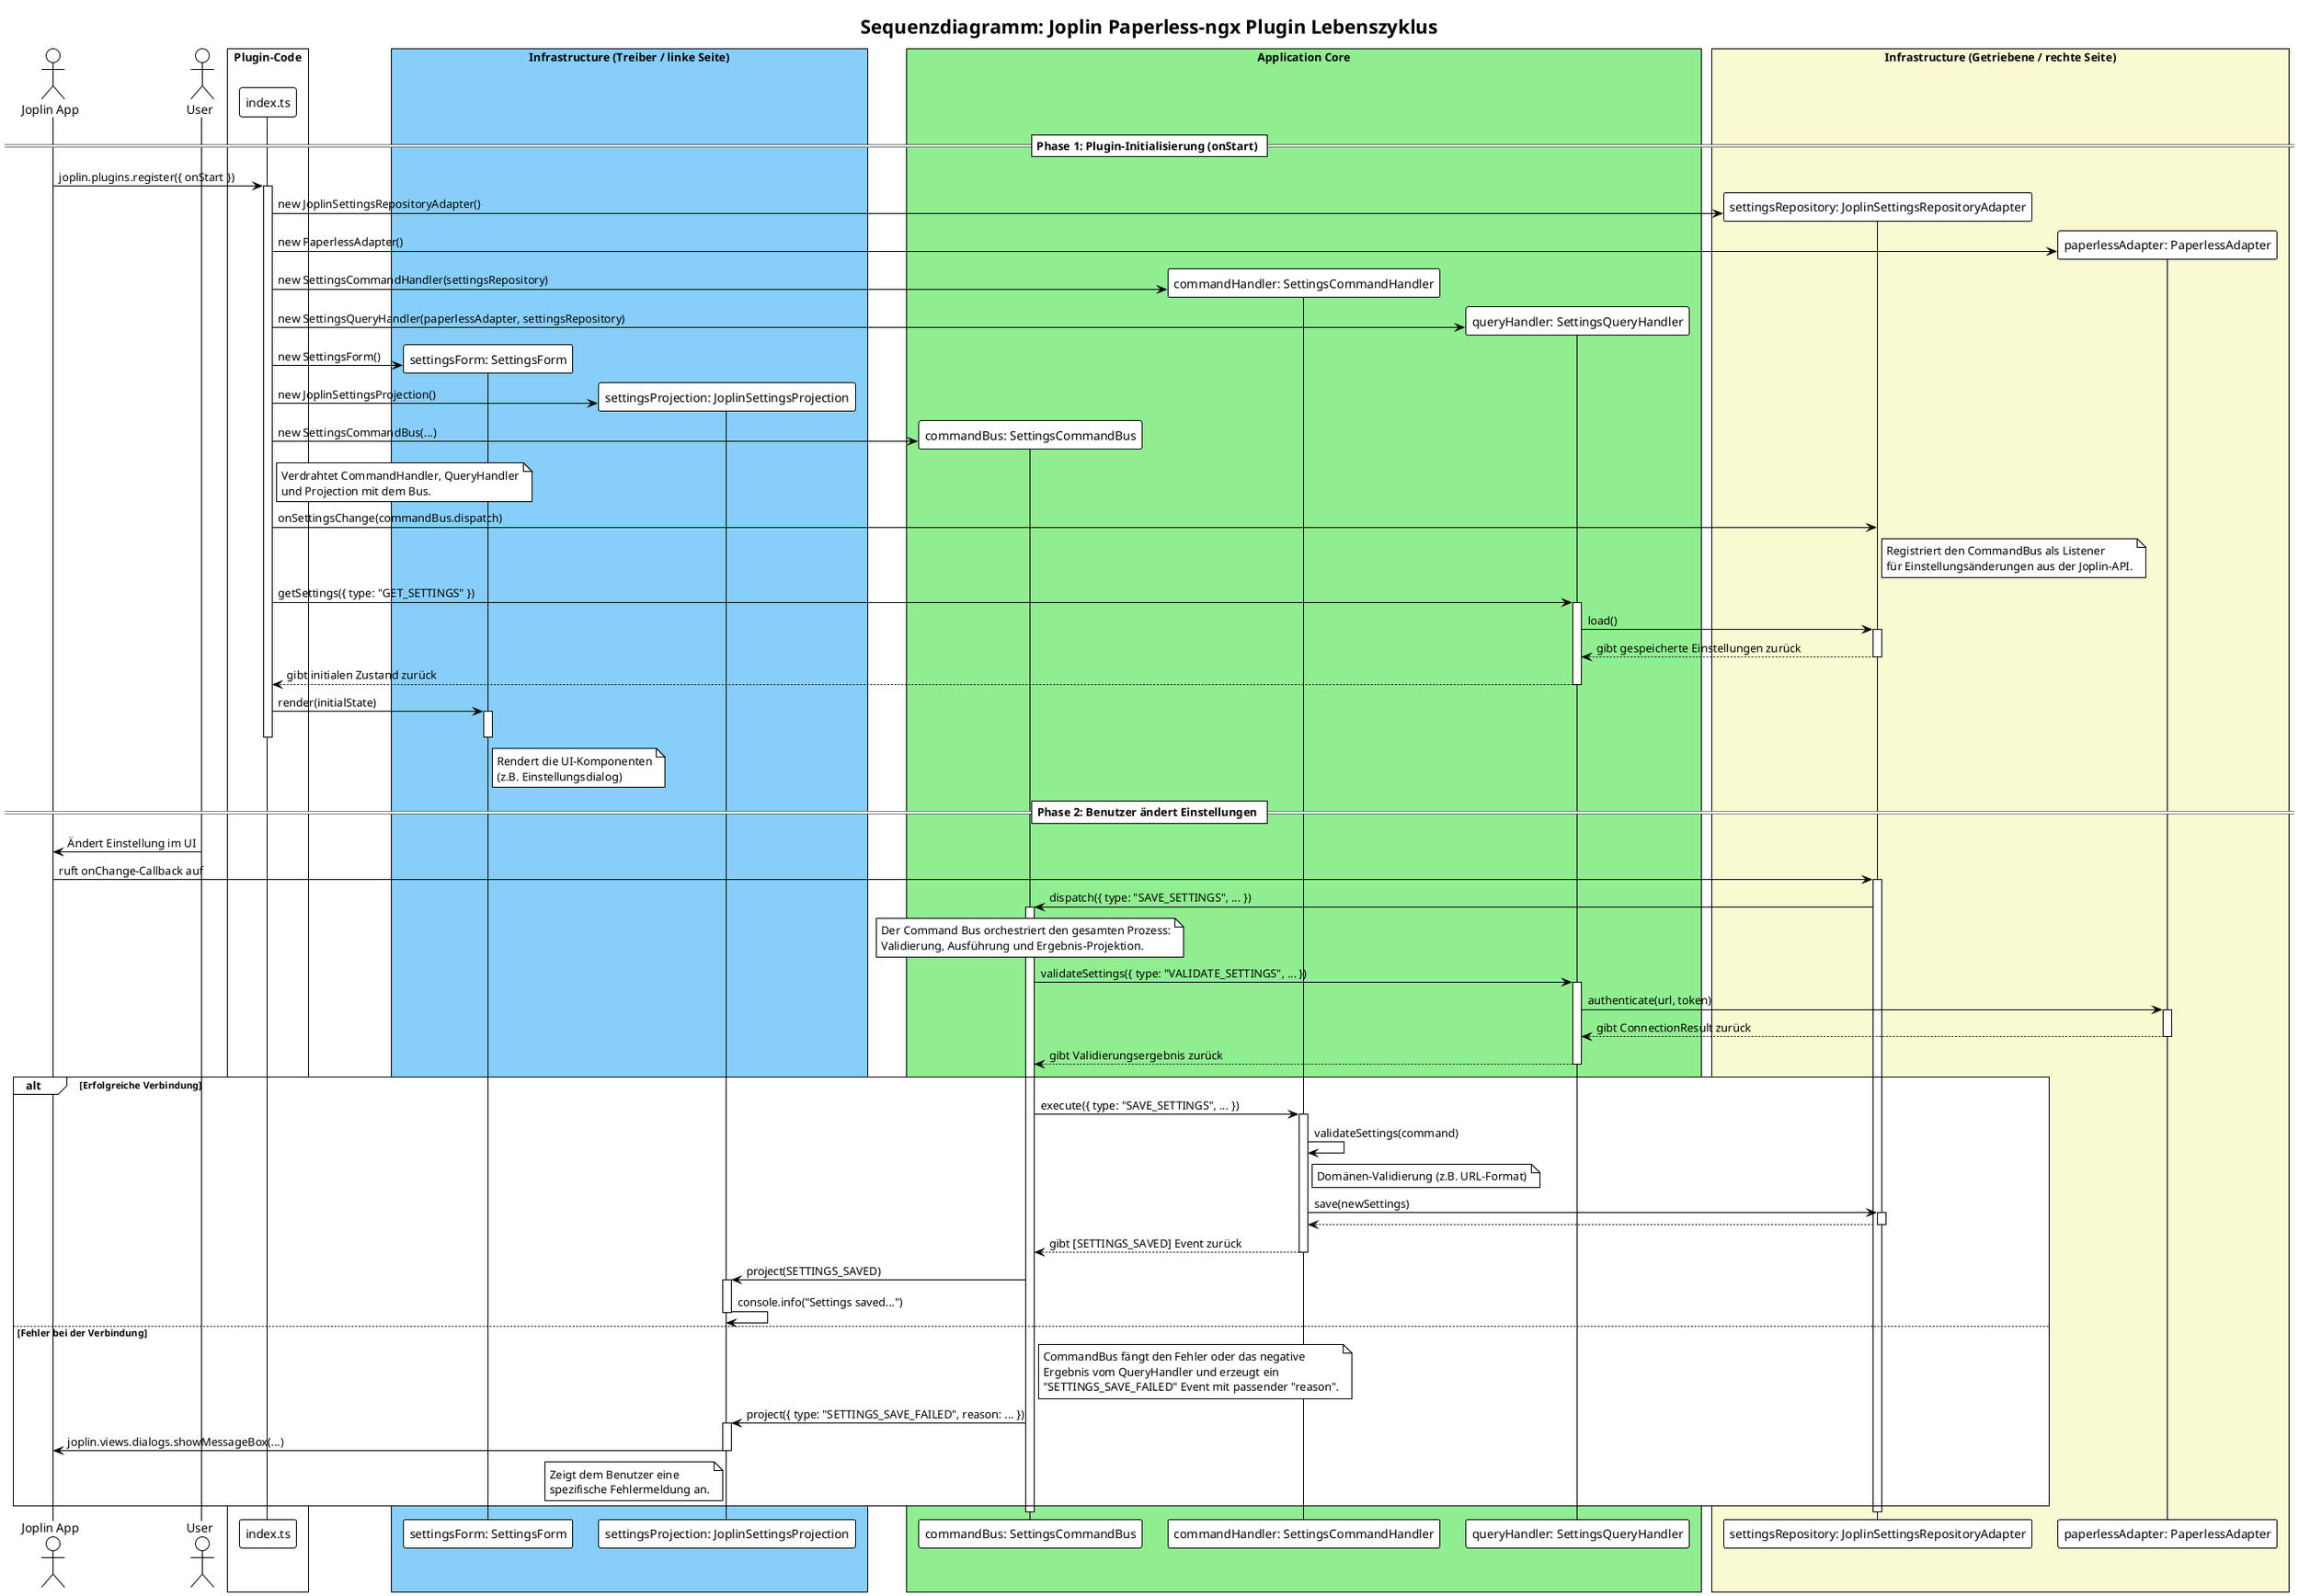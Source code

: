 @startuml
!theme plain
title Sequenzdiagramm: Joplin Paperless-ngx Plugin Lebenszyklus

actor "Joplin App" as JoplinApp
actor "User" as User

box "Plugin-Code"
    participant "index.ts" as IndexTS
    
    box "Infrastructure (Treiber / linke Seite)" #LightSkyBlue
        participant "settingsForm: SettingsForm" as SettingsForm
        participant "settingsProjection: JoplinSettingsProjection" as SettingsProjection
    end box
    
    box "Application Core" #LightGreen
        participant "commandBus: SettingsCommandBus" as CommandBus
        participant "commandHandler: SettingsCommandHandler" as CommandHandler
        participant "queryHandler: SettingsQueryHandler" as QueryHandler
    end box

    box "Infrastructure (Getriebene / rechte Seite)" #LightGoldenRodYellow
        participant "settingsRepository: JoplinSettingsRepositoryAdapter" as SettingsRepo
        participant "paperlessAdapter: PaperlessAdapter" as PaperlessAdapter
    end box
end box

== Phase 1: Plugin-Initialisierung (onStart) ==

JoplinApp -> IndexTS : joplin.plugins.register({ onStart })
activate IndexTS

IndexTS -> SettingsRepo ** : new JoplinSettingsRepositoryAdapter()
IndexTS -> PaperlessAdapter ** : new PaperlessAdapter() 
IndexTS -> CommandHandler ** : new SettingsCommandHandler(settingsRepository)
IndexTS -> QueryHandler ** : new SettingsQueryHandler(paperlessAdapter, settingsRepository)
IndexTS -> SettingsForm ** : new SettingsForm()
IndexTS -> SettingsProjection ** : new JoplinSettingsProjection()

IndexTS -> CommandBus ** : new SettingsCommandBus(...)
note right of IndexTS
  Verdrahtet CommandHandler, QueryHandler
  und Projection mit dem Bus.
end note

IndexTS -> SettingsRepo : onSettingsChange(commandBus.dispatch)
note right of SettingsRepo
  Registriert den CommandBus als Listener
  für Einstellungsänderungen aus der Joplin-API.
end note

IndexTS -> QueryHandler : getSettings({ type: "GET_SETTINGS" })
activate QueryHandler
QueryHandler -> SettingsRepo : load()
activate SettingsRepo
SettingsRepo --> QueryHandler : gibt gespeicherte Einstellungen zurück
deactivate SettingsRepo
QueryHandler --> IndexTS : gibt initialen Zustand zurück
deactivate QueryHandler

IndexTS -> SettingsForm : render(initialState)
activate SettingsForm
note right of SettingsForm
  Rendert die UI-Komponenten
  (z.B. Einstellungsdialog)
end note
deactivate SettingsForm

deactivate IndexTS

== Phase 2: Benutzer ändert Einstellungen ==

User -> JoplinApp : Ändert Einstellung im UI
JoplinApp -> SettingsRepo : ruft onChange-Callback auf
activate SettingsRepo

SettingsRepo -> CommandBus : dispatch({ type: "SAVE_SETTINGS", ... })
activate CommandBus

note over CommandBus
  Der Command Bus orchestriert den gesamten Prozess:
  Validierung, Ausführung und Ergebnis-Projektion.
end note

CommandBus -> QueryHandler : validateSettings({ type: "VALIDATE_SETTINGS", ... })
activate QueryHandler
QueryHandler -> PaperlessAdapter : authenticate(url, token)
activate PaperlessAdapter
PaperlessAdapter --> QueryHandler : gibt ConnectionResult zurück
deactivate PaperlessAdapter
QueryHandler --> CommandBus : gibt Validierungsergebnis zurück
deactivate QueryHandler

alt Erfolgreiche Verbindung

    CommandBus -> CommandHandler : execute({ type: "SAVE_SETTINGS", ... })
    activate CommandHandler
    
    CommandHandler -> CommandHandler : validateSettings(command)
    note right of CommandHandler : Domänen-Validierung (z.B. URL-Format)
    
    CommandHandler -> SettingsRepo : save(newSettings)
    activate SettingsRepo
    SettingsRepo --> CommandHandler
    deactivate SettingsRepo
    
    CommandHandler --> CommandBus : gibt [SETTINGS_SAVED] Event zurück
    deactivate CommandHandler
    
    CommandBus -> SettingsProjection : project(SETTINGS_SAVED)
    activate SettingsProjection
    SettingsProjection -> SettingsProjection : console.info("Settings saved...")
    deactivate SettingsProjection

else Fehler bei der Verbindung

    note right of CommandBus
      CommandBus fängt den Fehler oder das negative
      Ergebnis vom QueryHandler und erzeugt ein
      "SETTINGS_SAVE_FAILED" Event mit passender "reason".
    end note
    
    CommandBus -> SettingsProjection : project({ type: "SETTINGS_SAVE_FAILED", reason: ... })
    activate SettingsProjection
    SettingsProjection -> JoplinApp : joplin.views.dialogs.showMessageBox(...)
    note left of SettingsProjection
      Zeigt dem Benutzer eine
      spezifische Fehlermeldung an.
    end note
    deactivate SettingsProjection

end

deactivate CommandBus
deactivate SettingsRepo

@enduml
